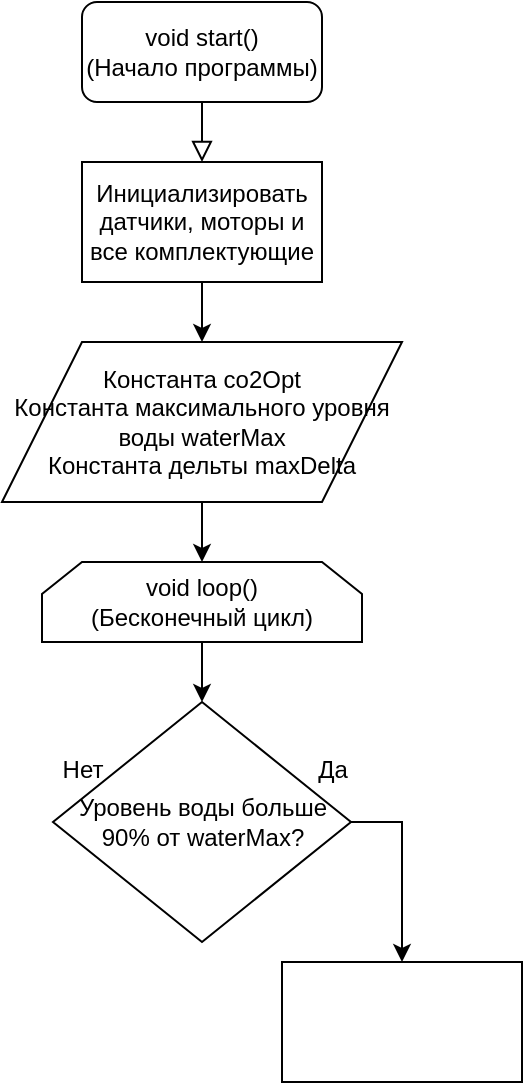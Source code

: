 <mxfile version="13.0.1" type="github">
  <diagram id="C5RBs43oDa-KdzZeNtuy" name="Page-1">
    <mxGraphModel dx="981" dy="526" grid="1" gridSize="10" guides="1" tooltips="1" connect="1" arrows="1" fold="1" page="1" pageScale="1" pageWidth="827" pageHeight="1169" math="0" shadow="0">
      <root>
        <mxCell id="WIyWlLk6GJQsqaUBKTNV-0" />
        <mxCell id="WIyWlLk6GJQsqaUBKTNV-1" parent="WIyWlLk6GJQsqaUBKTNV-0" />
        <mxCell id="WIyWlLk6GJQsqaUBKTNV-2" value="" style="rounded=0;html=1;jettySize=auto;orthogonalLoop=1;fontSize=11;endArrow=block;endFill=0;endSize=8;strokeWidth=1;shadow=0;labelBackgroundColor=none;edgeStyle=orthogonalEdgeStyle;entryX=0.5;entryY=0;entryDx=0;entryDy=0;" parent="WIyWlLk6GJQsqaUBKTNV-1" source="WIyWlLk6GJQsqaUBKTNV-3" target="iTn3R1EVZ1-h4n3S3Dmo-0" edge="1">
          <mxGeometry relative="1" as="geometry">
            <mxPoint x="410" y="250" as="targetPoint" />
          </mxGeometry>
        </mxCell>
        <mxCell id="WIyWlLk6GJQsqaUBKTNV-3" value="&lt;div&gt;void start()&lt;/div&gt;&lt;div&gt;(Начало программы)&lt;br&gt;&lt;/div&gt;" style="rounded=1;whiteSpace=wrap;html=1;fontSize=12;glass=0;strokeWidth=1;shadow=0;" parent="WIyWlLk6GJQsqaUBKTNV-1" vertex="1">
          <mxGeometry x="360" y="160" width="120" height="50" as="geometry" />
        </mxCell>
        <mxCell id="iTn3R1EVZ1-h4n3S3Dmo-1" style="edgeStyle=orthogonalEdgeStyle;rounded=0;orthogonalLoop=1;jettySize=auto;html=1;entryX=0.5;entryY=0;entryDx=0;entryDy=0;" edge="1" parent="WIyWlLk6GJQsqaUBKTNV-1" source="iTn3R1EVZ1-h4n3S3Dmo-0" target="iTn3R1EVZ1-h4n3S3Dmo-3">
          <mxGeometry relative="1" as="geometry">
            <mxPoint x="450" y="320" as="targetPoint" />
          </mxGeometry>
        </mxCell>
        <mxCell id="iTn3R1EVZ1-h4n3S3Dmo-0" value="Инициализировать датчики, моторы и все комплектующие" style="rounded=0;whiteSpace=wrap;html=1;" vertex="1" parent="WIyWlLk6GJQsqaUBKTNV-1">
          <mxGeometry x="360" y="240" width="120" height="60" as="geometry" />
        </mxCell>
        <mxCell id="iTn3R1EVZ1-h4n3S3Dmo-6" style="edgeStyle=orthogonalEdgeStyle;rounded=0;orthogonalLoop=1;jettySize=auto;html=1;exitX=0.5;exitY=1;exitDx=0;exitDy=0;" edge="1" parent="WIyWlLk6GJQsqaUBKTNV-1" source="iTn3R1EVZ1-h4n3S3Dmo-2" target="iTn3R1EVZ1-h4n3S3Dmo-5">
          <mxGeometry relative="1" as="geometry" />
        </mxCell>
        <mxCell id="iTn3R1EVZ1-h4n3S3Dmo-2" value="&lt;div&gt;void loop()&lt;/div&gt;&lt;div&gt;(Бесконечный цикл)&lt;br&gt;&lt;/div&gt;" style="shape=loopLimit;whiteSpace=wrap;html=1;" vertex="1" parent="WIyWlLk6GJQsqaUBKTNV-1">
          <mxGeometry x="340" y="440" width="160" height="40" as="geometry" />
        </mxCell>
        <mxCell id="iTn3R1EVZ1-h4n3S3Dmo-4" style="edgeStyle=orthogonalEdgeStyle;rounded=0;orthogonalLoop=1;jettySize=auto;html=1;entryX=0.5;entryY=0;entryDx=0;entryDy=0;" edge="1" parent="WIyWlLk6GJQsqaUBKTNV-1" source="iTn3R1EVZ1-h4n3S3Dmo-3" target="iTn3R1EVZ1-h4n3S3Dmo-2">
          <mxGeometry relative="1" as="geometry" />
        </mxCell>
        <mxCell id="iTn3R1EVZ1-h4n3S3Dmo-3" value="&lt;div&gt;Константа co2Opt&lt;/div&gt;&lt;div&gt;Константа максимального уровня воды waterMax&lt;/div&gt;&lt;div&gt;Константа дельты maxDelta&lt;br&gt;&lt;/div&gt;" style="shape=parallelogram;perimeter=parallelogramPerimeter;whiteSpace=wrap;html=1;" vertex="1" parent="WIyWlLk6GJQsqaUBKTNV-1">
          <mxGeometry x="320" y="330" width="200" height="80" as="geometry" />
        </mxCell>
        <mxCell id="iTn3R1EVZ1-h4n3S3Dmo-14" style="edgeStyle=orthogonalEdgeStyle;rounded=0;orthogonalLoop=1;jettySize=auto;html=1;" edge="1" parent="WIyWlLk6GJQsqaUBKTNV-1" source="iTn3R1EVZ1-h4n3S3Dmo-5" target="iTn3R1EVZ1-h4n3S3Dmo-15">
          <mxGeometry relative="1" as="geometry">
            <mxPoint x="520" y="680" as="targetPoint" />
            <Array as="points">
              <mxPoint x="520" y="570" />
            </Array>
          </mxGeometry>
        </mxCell>
        <mxCell id="iTn3R1EVZ1-h4n3S3Dmo-5" value="Уровень воды больше 90% от waterMax?" style="rhombus;whiteSpace=wrap;html=1;container=1;collapsible=0;" vertex="1" parent="WIyWlLk6GJQsqaUBKTNV-1">
          <mxGeometry x="345.5" y="510" width="149" height="120" as="geometry" />
        </mxCell>
        <mxCell id="iTn3R1EVZ1-h4n3S3Dmo-7" value="&lt;div&gt;Да&lt;/div&gt;" style="text;html=1;align=center;verticalAlign=middle;resizable=0;points=[];autosize=1;" vertex="1" parent="iTn3R1EVZ1-h4n3S3Dmo-5">
          <mxGeometry x="124.5" y="24" width="30" height="20" as="geometry" />
        </mxCell>
        <mxCell id="iTn3R1EVZ1-h4n3S3Dmo-8" value="&lt;div&gt;Нет&lt;/div&gt;" style="text;html=1;align=center;verticalAlign=middle;resizable=0;points=[];autosize=1;" vertex="1" parent="iTn3R1EVZ1-h4n3S3Dmo-5">
          <mxGeometry x="-5.5" y="24" width="40" height="20" as="geometry" />
        </mxCell>
        <mxCell id="iTn3R1EVZ1-h4n3S3Dmo-15" value="" style="rounded=0;whiteSpace=wrap;html=1;" vertex="1" parent="WIyWlLk6GJQsqaUBKTNV-1">
          <mxGeometry x="460" y="640" width="120" height="60" as="geometry" />
        </mxCell>
      </root>
    </mxGraphModel>
  </diagram>
</mxfile>
